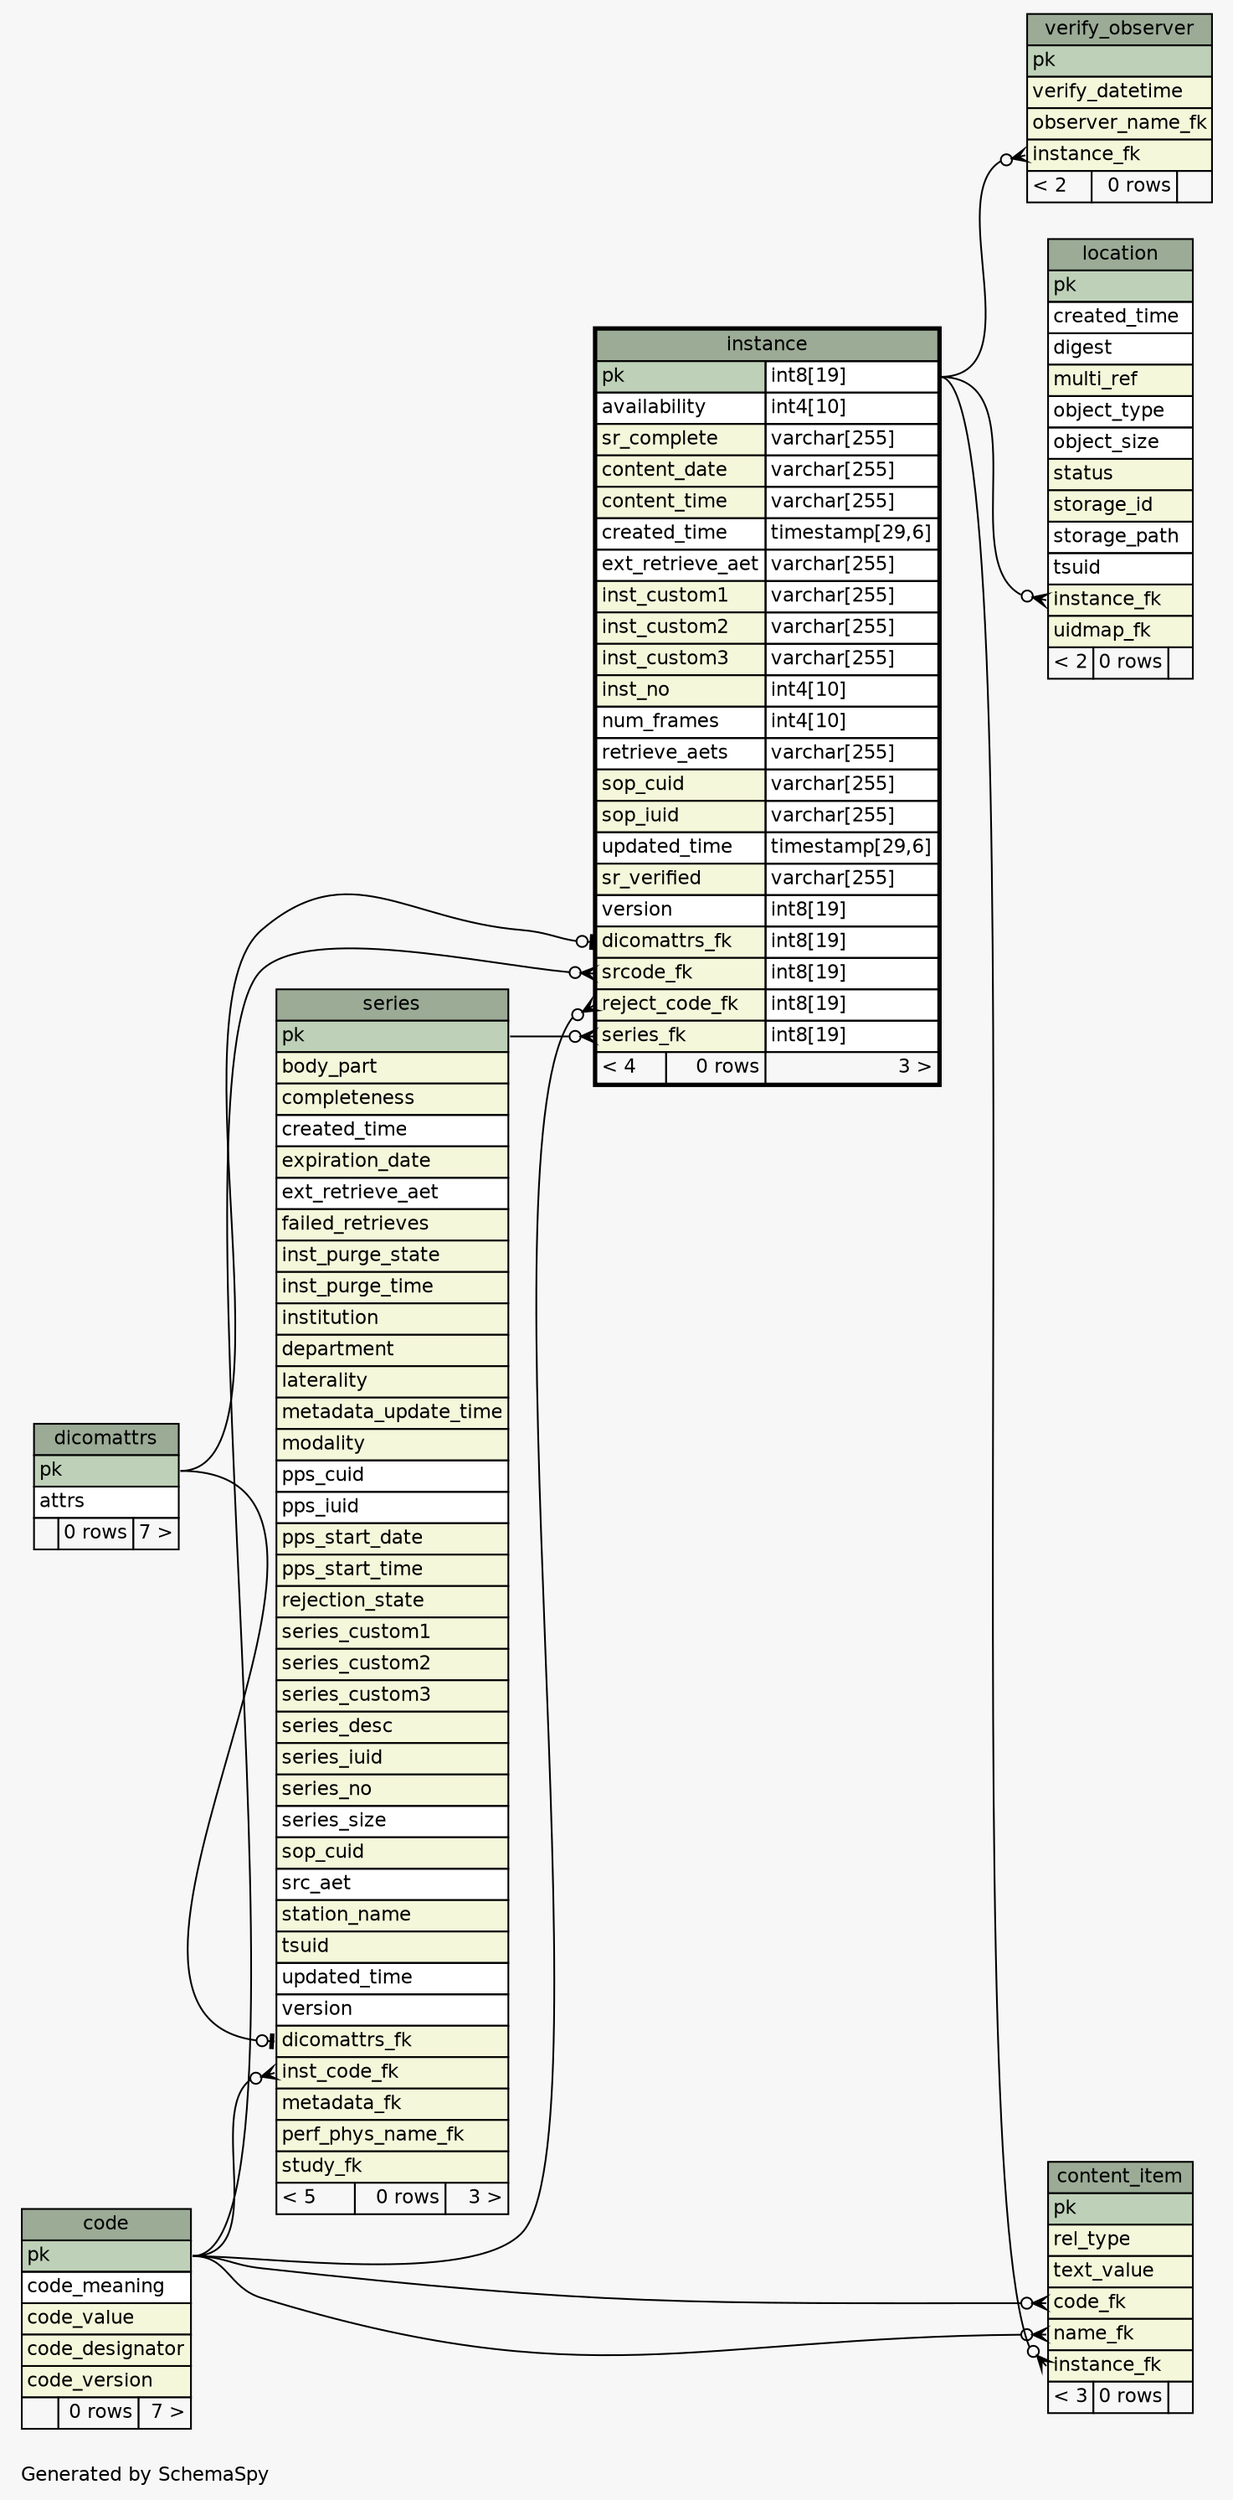 // dot 2.38.0 on Linux 4.13.0-37-generic
// SchemaSpy rev 590
digraph "oneDegreeRelationshipsDiagram" {
  graph [
    rankdir="RL"
    bgcolor="#f7f7f7"
    label="\nGenerated by SchemaSpy"
    labeljust="l"
    nodesep="0.18"
    ranksep="0.46"
    fontname="Helvetica"
    fontsize="11"
  ];
  node [
    fontname="Helvetica"
    fontsize="11"
    shape="plaintext"
  ];
  edge [
    arrowsize="0.8"
  ];
  "content_item":"code_fk":w -> "code":"pk":e [arrowhead=none dir=back arrowtail=crowodot];
  "content_item":"instance_fk":w -> "instance":"pk.type":e [arrowhead=none dir=back arrowtail=crowodot];
  "content_item":"name_fk":w -> "code":"pk":e [arrowhead=none dir=back arrowtail=crowodot];
  "instance":"dicomattrs_fk":w -> "dicomattrs":"pk":e [arrowhead=none dir=back arrowtail=teeodot];
  "instance":"reject_code_fk":w -> "code":"pk":e [arrowhead=none dir=back arrowtail=crowodot];
  "instance":"series_fk":w -> "series":"pk":e [arrowhead=none dir=back arrowtail=crowodot];
  "instance":"srcode_fk":w -> "code":"pk":e [arrowhead=none dir=back arrowtail=crowodot];
  "location":"instance_fk":w -> "instance":"pk.type":e [arrowhead=none dir=back arrowtail=crowodot];
  "series":"dicomattrs_fk":w -> "dicomattrs":"pk":e [arrowhead=none dir=back arrowtail=teeodot];
  "series":"inst_code_fk":w -> "code":"pk":e [arrowhead=none dir=back arrowtail=crowodot];
  "verify_observer":"instance_fk":w -> "instance":"pk.type":e [arrowhead=none dir=back arrowtail=crowodot];
  "code" [
    label=<
    <TABLE BORDER="0" CELLBORDER="1" CELLSPACING="0" BGCOLOR="#ffffff">
      <TR><TD COLSPAN="3" BGCOLOR="#9bab96" ALIGN="CENTER">code</TD></TR>
      <TR><TD PORT="pk" COLSPAN="3" BGCOLOR="#bed1b8" ALIGN="LEFT">pk</TD></TR>
      <TR><TD PORT="code_meaning" COLSPAN="3" ALIGN="LEFT">code_meaning</TD></TR>
      <TR><TD PORT="code_value" COLSPAN="3" BGCOLOR="#f4f7da" ALIGN="LEFT">code_value</TD></TR>
      <TR><TD PORT="code_designator" COLSPAN="3" BGCOLOR="#f4f7da" ALIGN="LEFT">code_designator</TD></TR>
      <TR><TD PORT="code_version" COLSPAN="3" BGCOLOR="#f4f7da" ALIGN="LEFT">code_version</TD></TR>
      <TR><TD ALIGN="LEFT" BGCOLOR="#f7f7f7">  </TD><TD ALIGN="RIGHT" BGCOLOR="#f7f7f7">0 rows</TD><TD ALIGN="RIGHT" BGCOLOR="#f7f7f7">7 &gt;</TD></TR>
    </TABLE>>
    URL="code.html"
    tooltip="code"
  ];
  "content_item" [
    label=<
    <TABLE BORDER="0" CELLBORDER="1" CELLSPACING="0" BGCOLOR="#ffffff">
      <TR><TD COLSPAN="3" BGCOLOR="#9bab96" ALIGN="CENTER">content_item</TD></TR>
      <TR><TD PORT="pk" COLSPAN="3" BGCOLOR="#bed1b8" ALIGN="LEFT">pk</TD></TR>
      <TR><TD PORT="rel_type" COLSPAN="3" BGCOLOR="#f4f7da" ALIGN="LEFT">rel_type</TD></TR>
      <TR><TD PORT="text_value" COLSPAN="3" BGCOLOR="#f4f7da" ALIGN="LEFT">text_value</TD></TR>
      <TR><TD PORT="code_fk" COLSPAN="3" BGCOLOR="#f4f7da" ALIGN="LEFT">code_fk</TD></TR>
      <TR><TD PORT="name_fk" COLSPAN="3" BGCOLOR="#f4f7da" ALIGN="LEFT">name_fk</TD></TR>
      <TR><TD PORT="instance_fk" COLSPAN="3" BGCOLOR="#f4f7da" ALIGN="LEFT">instance_fk</TD></TR>
      <TR><TD ALIGN="LEFT" BGCOLOR="#f7f7f7">&lt; 3</TD><TD ALIGN="RIGHT" BGCOLOR="#f7f7f7">0 rows</TD><TD ALIGN="RIGHT" BGCOLOR="#f7f7f7">  </TD></TR>
    </TABLE>>
    URL="content_item.html"
    tooltip="content_item"
  ];
  "dicomattrs" [
    label=<
    <TABLE BORDER="0" CELLBORDER="1" CELLSPACING="0" BGCOLOR="#ffffff">
      <TR><TD COLSPAN="3" BGCOLOR="#9bab96" ALIGN="CENTER">dicomattrs</TD></TR>
      <TR><TD PORT="pk" COLSPAN="3" BGCOLOR="#bed1b8" ALIGN="LEFT">pk</TD></TR>
      <TR><TD PORT="attrs" COLSPAN="3" ALIGN="LEFT">attrs</TD></TR>
      <TR><TD ALIGN="LEFT" BGCOLOR="#f7f7f7">  </TD><TD ALIGN="RIGHT" BGCOLOR="#f7f7f7">0 rows</TD><TD ALIGN="RIGHT" BGCOLOR="#f7f7f7">7 &gt;</TD></TR>
    </TABLE>>
    URL="dicomattrs.html"
    tooltip="dicomattrs"
  ];
  "instance" [
    label=<
    <TABLE BORDER="2" CELLBORDER="1" CELLSPACING="0" BGCOLOR="#ffffff">
      <TR><TD COLSPAN="3" BGCOLOR="#9bab96" ALIGN="CENTER">instance</TD></TR>
      <TR><TD PORT="pk" COLSPAN="2" BGCOLOR="#bed1b8" ALIGN="LEFT">pk</TD><TD PORT="pk.type" ALIGN="LEFT">int8[19]</TD></TR>
      <TR><TD PORT="availability" COLSPAN="2" ALIGN="LEFT">availability</TD><TD PORT="availability.type" ALIGN="LEFT">int4[10]</TD></TR>
      <TR><TD PORT="sr_complete" COLSPAN="2" BGCOLOR="#f4f7da" ALIGN="LEFT">sr_complete</TD><TD PORT="sr_complete.type" ALIGN="LEFT">varchar[255]</TD></TR>
      <TR><TD PORT="content_date" COLSPAN="2" BGCOLOR="#f4f7da" ALIGN="LEFT">content_date</TD><TD PORT="content_date.type" ALIGN="LEFT">varchar[255]</TD></TR>
      <TR><TD PORT="content_time" COLSPAN="2" BGCOLOR="#f4f7da" ALIGN="LEFT">content_time</TD><TD PORT="content_time.type" ALIGN="LEFT">varchar[255]</TD></TR>
      <TR><TD PORT="created_time" COLSPAN="2" ALIGN="LEFT">created_time</TD><TD PORT="created_time.type" ALIGN="LEFT">timestamp[29,6]</TD></TR>
      <TR><TD PORT="ext_retrieve_aet" COLSPAN="2" ALIGN="LEFT">ext_retrieve_aet</TD><TD PORT="ext_retrieve_aet.type" ALIGN="LEFT">varchar[255]</TD></TR>
      <TR><TD PORT="inst_custom1" COLSPAN="2" BGCOLOR="#f4f7da" ALIGN="LEFT">inst_custom1</TD><TD PORT="inst_custom1.type" ALIGN="LEFT">varchar[255]</TD></TR>
      <TR><TD PORT="inst_custom2" COLSPAN="2" BGCOLOR="#f4f7da" ALIGN="LEFT">inst_custom2</TD><TD PORT="inst_custom2.type" ALIGN="LEFT">varchar[255]</TD></TR>
      <TR><TD PORT="inst_custom3" COLSPAN="2" BGCOLOR="#f4f7da" ALIGN="LEFT">inst_custom3</TD><TD PORT="inst_custom3.type" ALIGN="LEFT">varchar[255]</TD></TR>
      <TR><TD PORT="inst_no" COLSPAN="2" BGCOLOR="#f4f7da" ALIGN="LEFT">inst_no</TD><TD PORT="inst_no.type" ALIGN="LEFT">int4[10]</TD></TR>
      <TR><TD PORT="num_frames" COLSPAN="2" ALIGN="LEFT">num_frames</TD><TD PORT="num_frames.type" ALIGN="LEFT">int4[10]</TD></TR>
      <TR><TD PORT="retrieve_aets" COLSPAN="2" ALIGN="LEFT">retrieve_aets</TD><TD PORT="retrieve_aets.type" ALIGN="LEFT">varchar[255]</TD></TR>
      <TR><TD PORT="sop_cuid" COLSPAN="2" BGCOLOR="#f4f7da" ALIGN="LEFT">sop_cuid</TD><TD PORT="sop_cuid.type" ALIGN="LEFT">varchar[255]</TD></TR>
      <TR><TD PORT="sop_iuid" COLSPAN="2" BGCOLOR="#f4f7da" ALIGN="LEFT">sop_iuid</TD><TD PORT="sop_iuid.type" ALIGN="LEFT">varchar[255]</TD></TR>
      <TR><TD PORT="updated_time" COLSPAN="2" ALIGN="LEFT">updated_time</TD><TD PORT="updated_time.type" ALIGN="LEFT">timestamp[29,6]</TD></TR>
      <TR><TD PORT="sr_verified" COLSPAN="2" BGCOLOR="#f4f7da" ALIGN="LEFT">sr_verified</TD><TD PORT="sr_verified.type" ALIGN="LEFT">varchar[255]</TD></TR>
      <TR><TD PORT="version" COLSPAN="2" ALIGN="LEFT">version</TD><TD PORT="version.type" ALIGN="LEFT">int8[19]</TD></TR>
      <TR><TD PORT="dicomattrs_fk" COLSPAN="2" BGCOLOR="#f4f7da" ALIGN="LEFT">dicomattrs_fk</TD><TD PORT="dicomattrs_fk.type" ALIGN="LEFT">int8[19]</TD></TR>
      <TR><TD PORT="srcode_fk" COLSPAN="2" BGCOLOR="#f4f7da" ALIGN="LEFT">srcode_fk</TD><TD PORT="srcode_fk.type" ALIGN="LEFT">int8[19]</TD></TR>
      <TR><TD PORT="reject_code_fk" COLSPAN="2" BGCOLOR="#f4f7da" ALIGN="LEFT">reject_code_fk</TD><TD PORT="reject_code_fk.type" ALIGN="LEFT">int8[19]</TD></TR>
      <TR><TD PORT="series_fk" COLSPAN="2" BGCOLOR="#f4f7da" ALIGN="LEFT">series_fk</TD><TD PORT="series_fk.type" ALIGN="LEFT">int8[19]</TD></TR>
      <TR><TD ALIGN="LEFT" BGCOLOR="#f7f7f7">&lt; 4</TD><TD ALIGN="RIGHT" BGCOLOR="#f7f7f7">0 rows</TD><TD ALIGN="RIGHT" BGCOLOR="#f7f7f7">3 &gt;</TD></TR>
    </TABLE>>
    URL="instance.html"
    tooltip="instance"
  ];
  "location" [
    label=<
    <TABLE BORDER="0" CELLBORDER="1" CELLSPACING="0" BGCOLOR="#ffffff">
      <TR><TD COLSPAN="3" BGCOLOR="#9bab96" ALIGN="CENTER">location</TD></TR>
      <TR><TD PORT="pk" COLSPAN="3" BGCOLOR="#bed1b8" ALIGN="LEFT">pk</TD></TR>
      <TR><TD PORT="created_time" COLSPAN="3" ALIGN="LEFT">created_time</TD></TR>
      <TR><TD PORT="digest" COLSPAN="3" ALIGN="LEFT">digest</TD></TR>
      <TR><TD PORT="multi_ref" COLSPAN="3" BGCOLOR="#f4f7da" ALIGN="LEFT">multi_ref</TD></TR>
      <TR><TD PORT="object_type" COLSPAN="3" ALIGN="LEFT">object_type</TD></TR>
      <TR><TD PORT="object_size" COLSPAN="3" ALIGN="LEFT">object_size</TD></TR>
      <TR><TD PORT="status" COLSPAN="3" BGCOLOR="#f4f7da" ALIGN="LEFT">status</TD></TR>
      <TR><TD PORT="storage_id" COLSPAN="3" BGCOLOR="#f4f7da" ALIGN="LEFT">storage_id</TD></TR>
      <TR><TD PORT="storage_path" COLSPAN="3" ALIGN="LEFT">storage_path</TD></TR>
      <TR><TD PORT="tsuid" COLSPAN="3" ALIGN="LEFT">tsuid</TD></TR>
      <TR><TD PORT="instance_fk" COLSPAN="3" BGCOLOR="#f4f7da" ALIGN="LEFT">instance_fk</TD></TR>
      <TR><TD PORT="uidmap_fk" COLSPAN="3" BGCOLOR="#f4f7da" ALIGN="LEFT">uidmap_fk</TD></TR>
      <TR><TD ALIGN="LEFT" BGCOLOR="#f7f7f7">&lt; 2</TD><TD ALIGN="RIGHT" BGCOLOR="#f7f7f7">0 rows</TD><TD ALIGN="RIGHT" BGCOLOR="#f7f7f7">  </TD></TR>
    </TABLE>>
    URL="location.html"
    tooltip="location"
  ];
  "series" [
    label=<
    <TABLE BORDER="0" CELLBORDER="1" CELLSPACING="0" BGCOLOR="#ffffff">
      <TR><TD COLSPAN="3" BGCOLOR="#9bab96" ALIGN="CENTER">series</TD></TR>
      <TR><TD PORT="pk" COLSPAN="3" BGCOLOR="#bed1b8" ALIGN="LEFT">pk</TD></TR>
      <TR><TD PORT="body_part" COLSPAN="3" BGCOLOR="#f4f7da" ALIGN="LEFT">body_part</TD></TR>
      <TR><TD PORT="completeness" COLSPAN="3" BGCOLOR="#f4f7da" ALIGN="LEFT">completeness</TD></TR>
      <TR><TD PORT="created_time" COLSPAN="3" ALIGN="LEFT">created_time</TD></TR>
      <TR><TD PORT="expiration_date" COLSPAN="3" BGCOLOR="#f4f7da" ALIGN="LEFT">expiration_date</TD></TR>
      <TR><TD PORT="ext_retrieve_aet" COLSPAN="3" ALIGN="LEFT">ext_retrieve_aet</TD></TR>
      <TR><TD PORT="failed_retrieves" COLSPAN="3" BGCOLOR="#f4f7da" ALIGN="LEFT">failed_retrieves</TD></TR>
      <TR><TD PORT="inst_purge_state" COLSPAN="3" BGCOLOR="#f4f7da" ALIGN="LEFT">inst_purge_state</TD></TR>
      <TR><TD PORT="inst_purge_time" COLSPAN="3" BGCOLOR="#f4f7da" ALIGN="LEFT">inst_purge_time</TD></TR>
      <TR><TD PORT="institution" COLSPAN="3" BGCOLOR="#f4f7da" ALIGN="LEFT">institution</TD></TR>
      <TR><TD PORT="department" COLSPAN="3" BGCOLOR="#f4f7da" ALIGN="LEFT">department</TD></TR>
      <TR><TD PORT="laterality" COLSPAN="3" BGCOLOR="#f4f7da" ALIGN="LEFT">laterality</TD></TR>
      <TR><TD PORT="metadata_update_time" COLSPAN="3" BGCOLOR="#f4f7da" ALIGN="LEFT">metadata_update_time</TD></TR>
      <TR><TD PORT="modality" COLSPAN="3" BGCOLOR="#f4f7da" ALIGN="LEFT">modality</TD></TR>
      <TR><TD PORT="pps_cuid" COLSPAN="3" ALIGN="LEFT">pps_cuid</TD></TR>
      <TR><TD PORT="pps_iuid" COLSPAN="3" ALIGN="LEFT">pps_iuid</TD></TR>
      <TR><TD PORT="pps_start_date" COLSPAN="3" BGCOLOR="#f4f7da" ALIGN="LEFT">pps_start_date</TD></TR>
      <TR><TD PORT="pps_start_time" COLSPAN="3" BGCOLOR="#f4f7da" ALIGN="LEFT">pps_start_time</TD></TR>
      <TR><TD PORT="rejection_state" COLSPAN="3" BGCOLOR="#f4f7da" ALIGN="LEFT">rejection_state</TD></TR>
      <TR><TD PORT="series_custom1" COLSPAN="3" BGCOLOR="#f4f7da" ALIGN="LEFT">series_custom1</TD></TR>
      <TR><TD PORT="series_custom2" COLSPAN="3" BGCOLOR="#f4f7da" ALIGN="LEFT">series_custom2</TD></TR>
      <TR><TD PORT="series_custom3" COLSPAN="3" BGCOLOR="#f4f7da" ALIGN="LEFT">series_custom3</TD></TR>
      <TR><TD PORT="series_desc" COLSPAN="3" BGCOLOR="#f4f7da" ALIGN="LEFT">series_desc</TD></TR>
      <TR><TD PORT="series_iuid" COLSPAN="3" BGCOLOR="#f4f7da" ALIGN="LEFT">series_iuid</TD></TR>
      <TR><TD PORT="series_no" COLSPAN="3" BGCOLOR="#f4f7da" ALIGN="LEFT">series_no</TD></TR>
      <TR><TD PORT="series_size" COLSPAN="3" ALIGN="LEFT">series_size</TD></TR>
      <TR><TD PORT="sop_cuid" COLSPAN="3" BGCOLOR="#f4f7da" ALIGN="LEFT">sop_cuid</TD></TR>
      <TR><TD PORT="src_aet" COLSPAN="3" ALIGN="LEFT">src_aet</TD></TR>
      <TR><TD PORT="station_name" COLSPAN="3" BGCOLOR="#f4f7da" ALIGN="LEFT">station_name</TD></TR>
      <TR><TD PORT="tsuid" COLSPAN="3" BGCOLOR="#f4f7da" ALIGN="LEFT">tsuid</TD></TR>
      <TR><TD PORT="updated_time" COLSPAN="3" ALIGN="LEFT">updated_time</TD></TR>
      <TR><TD PORT="version" COLSPAN="3" ALIGN="LEFT">version</TD></TR>
      <TR><TD PORT="dicomattrs_fk" COLSPAN="3" BGCOLOR="#f4f7da" ALIGN="LEFT">dicomattrs_fk</TD></TR>
      <TR><TD PORT="inst_code_fk" COLSPAN="3" BGCOLOR="#f4f7da" ALIGN="LEFT">inst_code_fk</TD></TR>
      <TR><TD PORT="metadata_fk" COLSPAN="3" BGCOLOR="#f4f7da" ALIGN="LEFT">metadata_fk</TD></TR>
      <TR><TD PORT="perf_phys_name_fk" COLSPAN="3" BGCOLOR="#f4f7da" ALIGN="LEFT">perf_phys_name_fk</TD></TR>
      <TR><TD PORT="study_fk" COLSPAN="3" BGCOLOR="#f4f7da" ALIGN="LEFT">study_fk</TD></TR>
      <TR><TD ALIGN="LEFT" BGCOLOR="#f7f7f7">&lt; 5</TD><TD ALIGN="RIGHT" BGCOLOR="#f7f7f7">0 rows</TD><TD ALIGN="RIGHT" BGCOLOR="#f7f7f7">3 &gt;</TD></TR>
    </TABLE>>
    URL="series.html"
    tooltip="series"
  ];
  "verify_observer" [
    label=<
    <TABLE BORDER="0" CELLBORDER="1" CELLSPACING="0" BGCOLOR="#ffffff">
      <TR><TD COLSPAN="3" BGCOLOR="#9bab96" ALIGN="CENTER">verify_observer</TD></TR>
      <TR><TD PORT="pk" COLSPAN="3" BGCOLOR="#bed1b8" ALIGN="LEFT">pk</TD></TR>
      <TR><TD PORT="verify_datetime" COLSPAN="3" BGCOLOR="#f4f7da" ALIGN="LEFT">verify_datetime</TD></TR>
      <TR><TD PORT="observer_name_fk" COLSPAN="3" BGCOLOR="#f4f7da" ALIGN="LEFT">observer_name_fk</TD></TR>
      <TR><TD PORT="instance_fk" COLSPAN="3" BGCOLOR="#f4f7da" ALIGN="LEFT">instance_fk</TD></TR>
      <TR><TD ALIGN="LEFT" BGCOLOR="#f7f7f7">&lt; 2</TD><TD ALIGN="RIGHT" BGCOLOR="#f7f7f7">0 rows</TD><TD ALIGN="RIGHT" BGCOLOR="#f7f7f7">  </TD></TR>
    </TABLE>>
    URL="verify_observer.html"
    tooltip="verify_observer"
  ];
}
